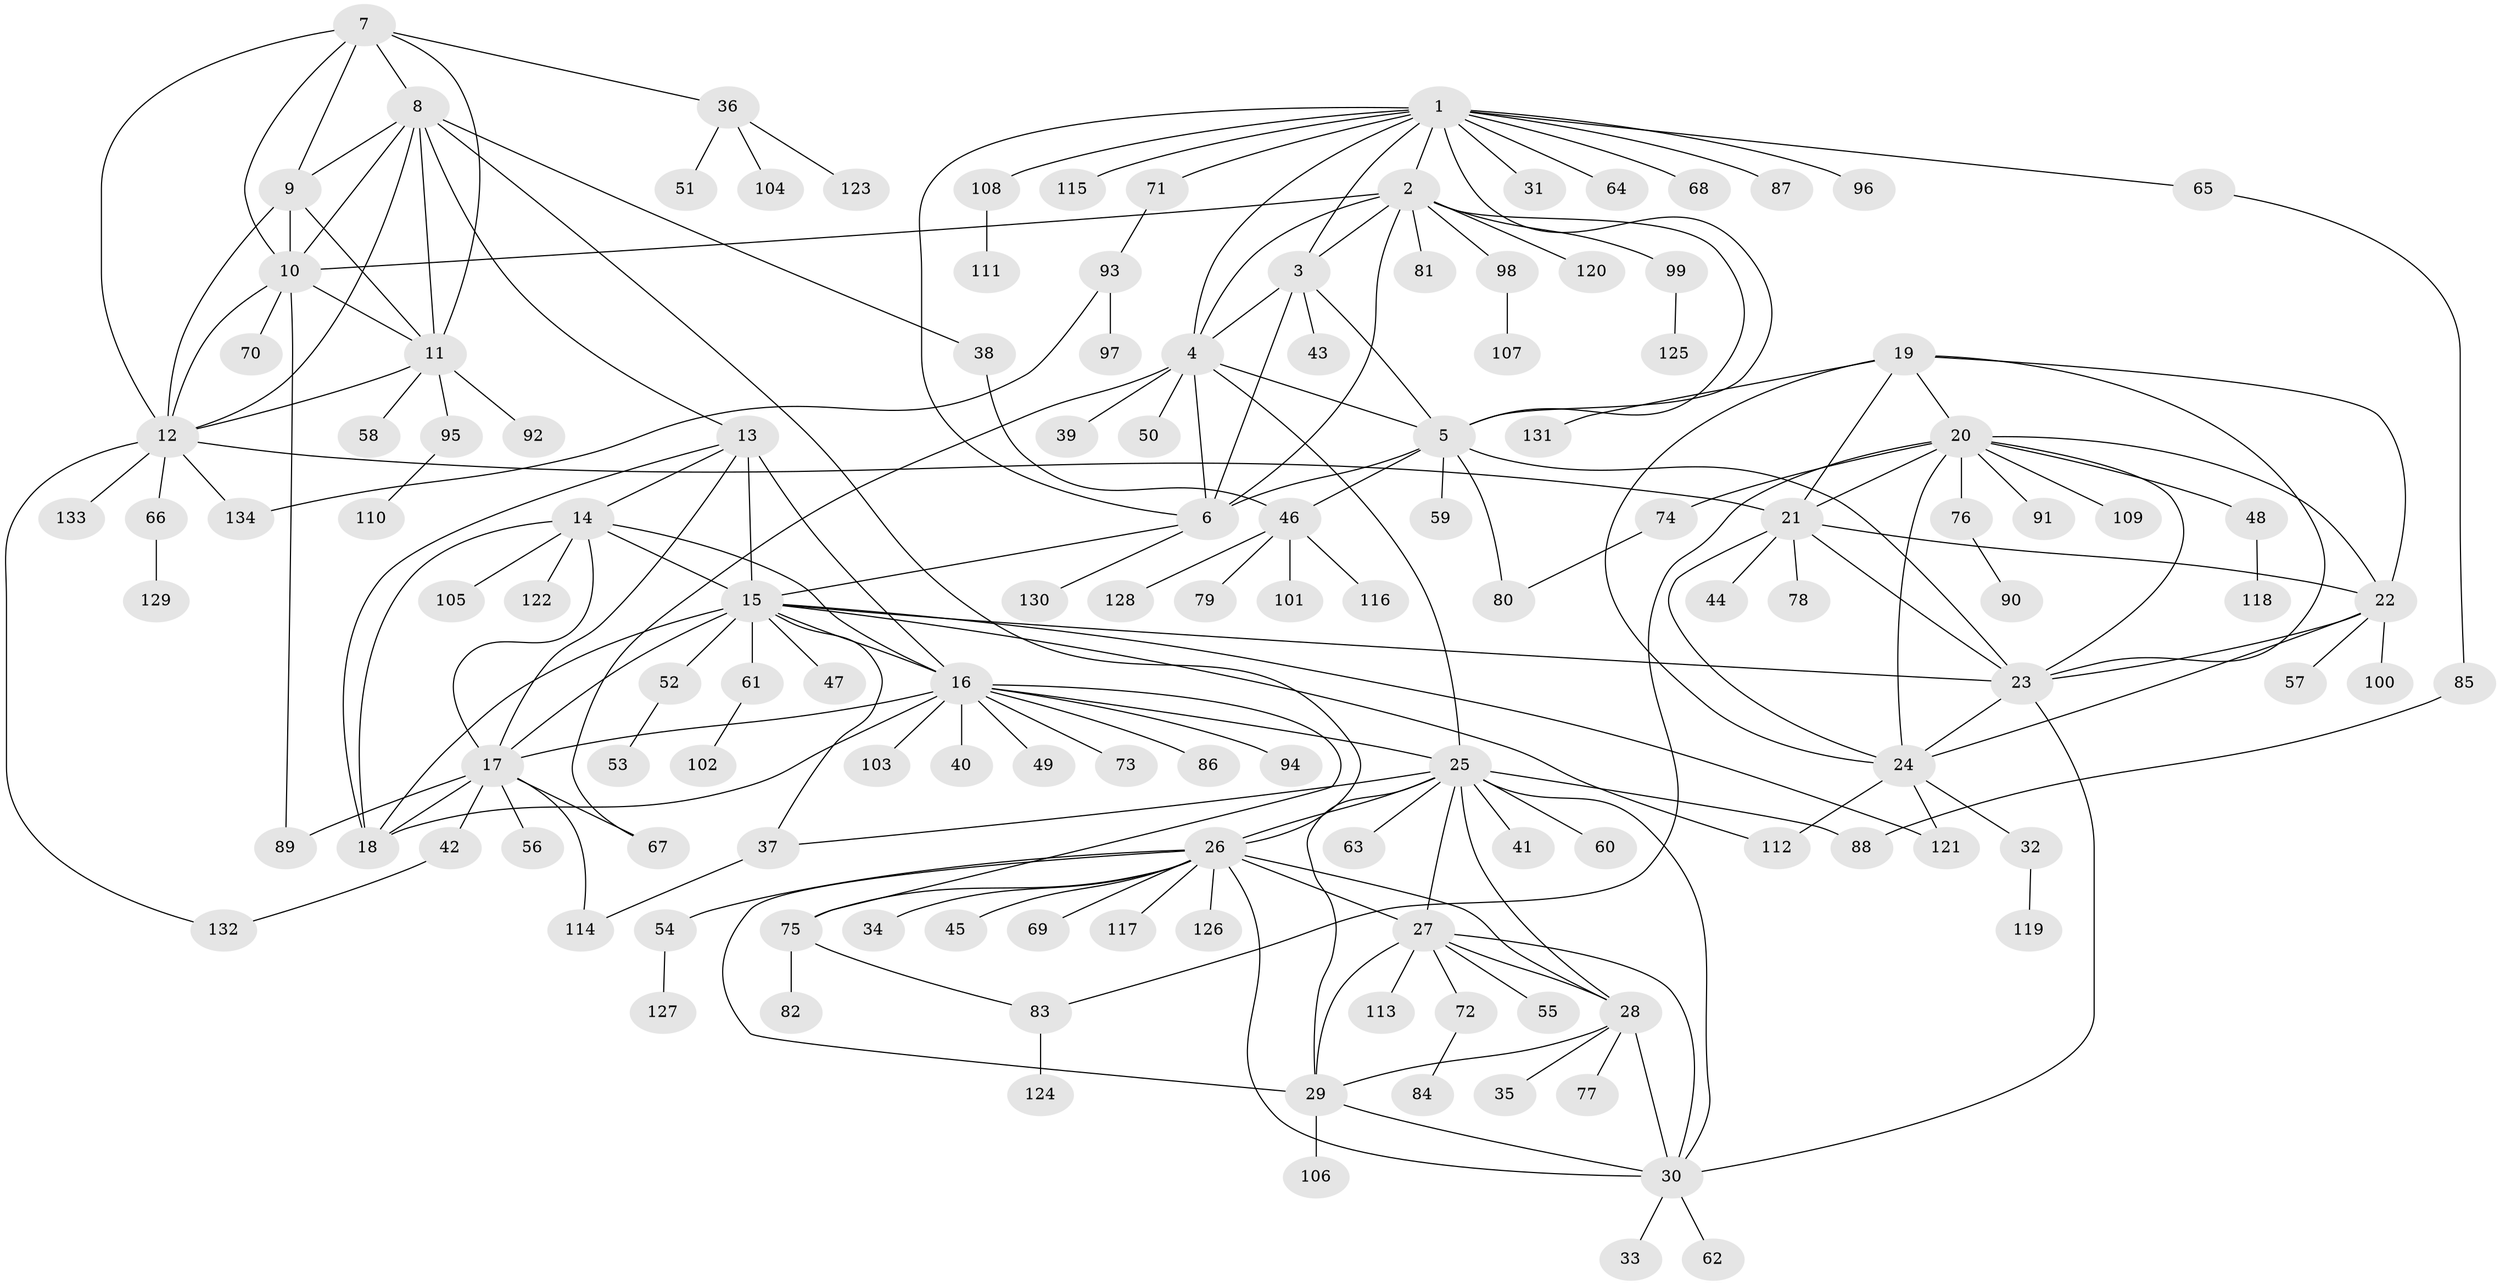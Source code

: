 // coarse degree distribution, {12: 0.009615384615384616, 10: 0.028846153846153848, 7: 0.028846153846153848, 5: 0.057692307692307696, 16: 0.009615384615384616, 3: 0.038461538461538464, 11: 0.019230769230769232, 13: 0.009615384615384616, 9: 0.028846153846153848, 4: 0.019230769230769232, 8: 0.009615384615384616, 1: 0.5865384615384616, 2: 0.15384615384615385}
// Generated by graph-tools (version 1.1) at 2025/52/02/27/25 19:52:21]
// undirected, 134 vertices, 202 edges
graph export_dot {
graph [start="1"]
  node [color=gray90,style=filled];
  1;
  2;
  3;
  4;
  5;
  6;
  7;
  8;
  9;
  10;
  11;
  12;
  13;
  14;
  15;
  16;
  17;
  18;
  19;
  20;
  21;
  22;
  23;
  24;
  25;
  26;
  27;
  28;
  29;
  30;
  31;
  32;
  33;
  34;
  35;
  36;
  37;
  38;
  39;
  40;
  41;
  42;
  43;
  44;
  45;
  46;
  47;
  48;
  49;
  50;
  51;
  52;
  53;
  54;
  55;
  56;
  57;
  58;
  59;
  60;
  61;
  62;
  63;
  64;
  65;
  66;
  67;
  68;
  69;
  70;
  71;
  72;
  73;
  74;
  75;
  76;
  77;
  78;
  79;
  80;
  81;
  82;
  83;
  84;
  85;
  86;
  87;
  88;
  89;
  90;
  91;
  92;
  93;
  94;
  95;
  96;
  97;
  98;
  99;
  100;
  101;
  102;
  103;
  104;
  105;
  106;
  107;
  108;
  109;
  110;
  111;
  112;
  113;
  114;
  115;
  116;
  117;
  118;
  119;
  120;
  121;
  122;
  123;
  124;
  125;
  126;
  127;
  128;
  129;
  130;
  131;
  132;
  133;
  134;
  1 -- 2;
  1 -- 3;
  1 -- 4;
  1 -- 5;
  1 -- 6;
  1 -- 31;
  1 -- 64;
  1 -- 65;
  1 -- 68;
  1 -- 71;
  1 -- 87;
  1 -- 96;
  1 -- 108;
  1 -- 115;
  2 -- 3;
  2 -- 4;
  2 -- 5;
  2 -- 6;
  2 -- 10;
  2 -- 81;
  2 -- 98;
  2 -- 99;
  2 -- 120;
  3 -- 4;
  3 -- 5;
  3 -- 6;
  3 -- 43;
  4 -- 5;
  4 -- 6;
  4 -- 25;
  4 -- 39;
  4 -- 50;
  4 -- 67;
  5 -- 6;
  5 -- 23;
  5 -- 46;
  5 -- 59;
  5 -- 80;
  6 -- 15;
  6 -- 130;
  7 -- 8;
  7 -- 9;
  7 -- 10;
  7 -- 11;
  7 -- 12;
  7 -- 36;
  8 -- 9;
  8 -- 10;
  8 -- 11;
  8 -- 12;
  8 -- 13;
  8 -- 26;
  8 -- 38;
  9 -- 10;
  9 -- 11;
  9 -- 12;
  10 -- 11;
  10 -- 12;
  10 -- 70;
  10 -- 89;
  11 -- 12;
  11 -- 58;
  11 -- 92;
  11 -- 95;
  12 -- 21;
  12 -- 66;
  12 -- 132;
  12 -- 133;
  12 -- 134;
  13 -- 14;
  13 -- 15;
  13 -- 16;
  13 -- 17;
  13 -- 18;
  14 -- 15;
  14 -- 16;
  14 -- 17;
  14 -- 18;
  14 -- 105;
  14 -- 122;
  15 -- 16;
  15 -- 17;
  15 -- 18;
  15 -- 23;
  15 -- 37;
  15 -- 47;
  15 -- 52;
  15 -- 61;
  15 -- 112;
  15 -- 121;
  16 -- 17;
  16 -- 18;
  16 -- 25;
  16 -- 40;
  16 -- 49;
  16 -- 73;
  16 -- 75;
  16 -- 86;
  16 -- 94;
  16 -- 103;
  17 -- 18;
  17 -- 42;
  17 -- 56;
  17 -- 67;
  17 -- 89;
  17 -- 114;
  19 -- 20;
  19 -- 21;
  19 -- 22;
  19 -- 23;
  19 -- 24;
  19 -- 131;
  20 -- 21;
  20 -- 22;
  20 -- 23;
  20 -- 24;
  20 -- 48;
  20 -- 74;
  20 -- 76;
  20 -- 83;
  20 -- 91;
  20 -- 109;
  21 -- 22;
  21 -- 23;
  21 -- 24;
  21 -- 44;
  21 -- 78;
  22 -- 23;
  22 -- 24;
  22 -- 57;
  22 -- 100;
  23 -- 24;
  23 -- 30;
  24 -- 32;
  24 -- 112;
  24 -- 121;
  25 -- 26;
  25 -- 27;
  25 -- 28;
  25 -- 29;
  25 -- 30;
  25 -- 37;
  25 -- 41;
  25 -- 60;
  25 -- 63;
  25 -- 88;
  26 -- 27;
  26 -- 28;
  26 -- 29;
  26 -- 30;
  26 -- 34;
  26 -- 45;
  26 -- 54;
  26 -- 69;
  26 -- 75;
  26 -- 117;
  26 -- 126;
  27 -- 28;
  27 -- 29;
  27 -- 30;
  27 -- 55;
  27 -- 72;
  27 -- 113;
  28 -- 29;
  28 -- 30;
  28 -- 35;
  28 -- 77;
  29 -- 30;
  29 -- 106;
  30 -- 33;
  30 -- 62;
  32 -- 119;
  36 -- 51;
  36 -- 104;
  36 -- 123;
  37 -- 114;
  38 -- 46;
  42 -- 132;
  46 -- 79;
  46 -- 101;
  46 -- 116;
  46 -- 128;
  48 -- 118;
  52 -- 53;
  54 -- 127;
  61 -- 102;
  65 -- 85;
  66 -- 129;
  71 -- 93;
  72 -- 84;
  74 -- 80;
  75 -- 82;
  75 -- 83;
  76 -- 90;
  83 -- 124;
  85 -- 88;
  93 -- 97;
  93 -- 134;
  95 -- 110;
  98 -- 107;
  99 -- 125;
  108 -- 111;
}
